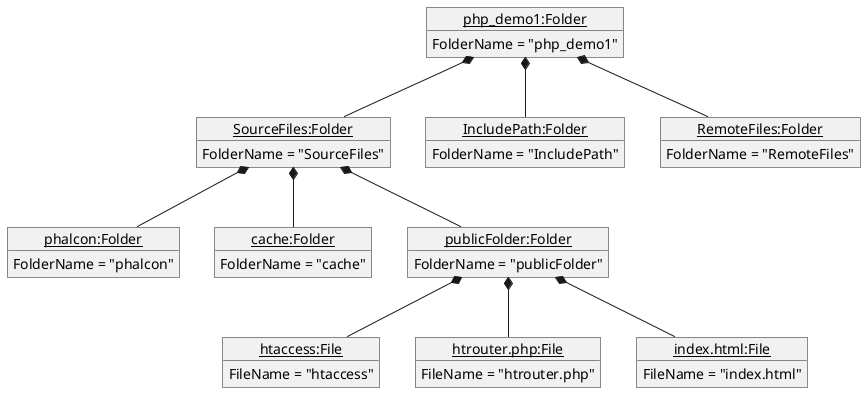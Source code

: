 @startuml
'https://plantuml.com/object-diagram

object "<u>php_demo1:Folder</u>" as php{
FolderName = "php_demo1"
}
object "<u>SourceFiles:Folder</u>" as sf{
FolderName = "SourceFiles"
}
object "<u>phalcon:Folder</u>" as phal{
FolderName = "phalcon"
}

object "<u>cache:Folder</u>" as cache{
FolderName = "cache"
}
object "<u>publicFolder:Folder</u>" as pubf{
FolderName = "publicFolder"
}

object "<u>IncludePath:Folder</u>" as ip{
FolderName = "IncludePath"
}
object "<u>RemoteFiles:Folder</u>" as rf{
FolderName = "RemoteFiles"
}
object "<u>htaccess:File</u>" as hta{
FileName = "htaccess"
}
object "<u>htrouter.php:File</u>" as htr{
FileName = "htrouter.php"
 }
object "<u>index.html:File</u>" as idx{
FileName = "index.html"
 }

php *-- sf
php *-- ip
php *-- rf
sf *-- phal
sf *-- cache
sf *-- pubf
pubf *-- hta
pubf *-- htr
pubf *-- idx

@enduml
